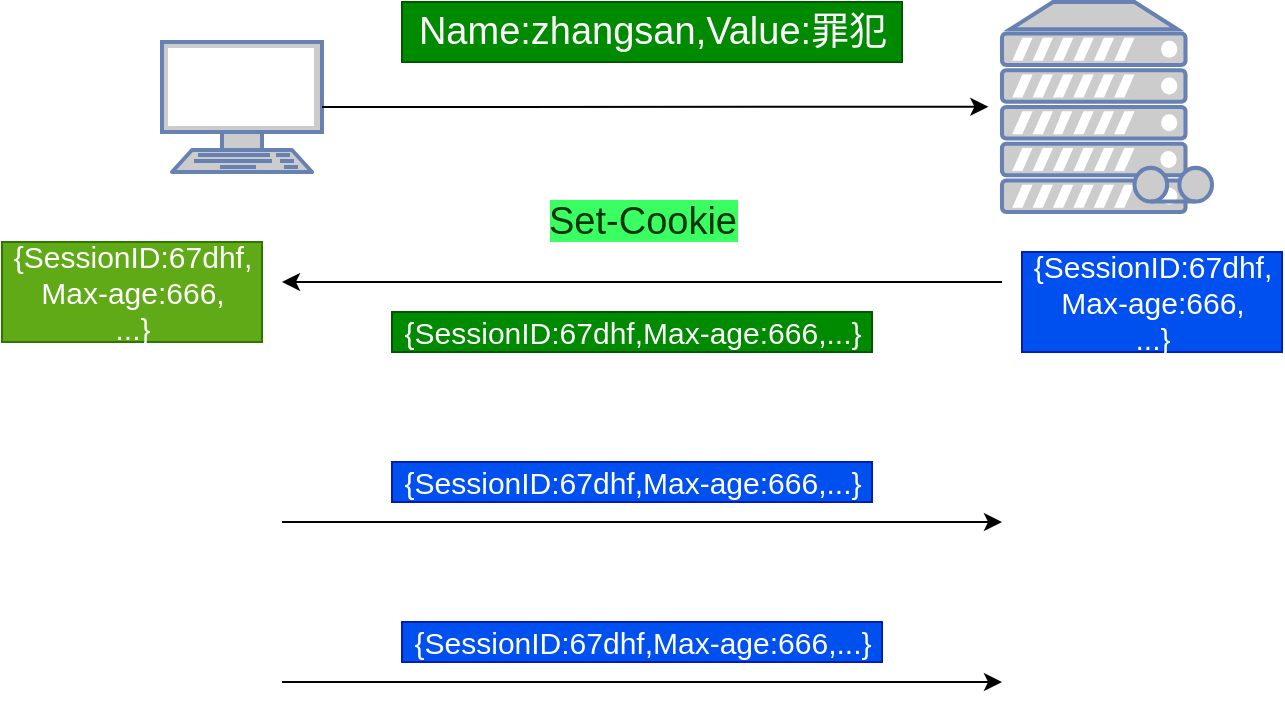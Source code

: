 <mxfile>
    <diagram id="mrjVVPrdTzKCAXpCAsca" name="第 1 页">
        <mxGraphModel dx="710" dy="614" grid="1" gridSize="10" guides="1" tooltips="1" connect="1" arrows="1" fold="1" page="1" pageScale="1" pageWidth="827" pageHeight="1169" math="0" shadow="0">
            <root>
                <mxCell id="0"/>
                <mxCell id="1" parent="0"/>
                <mxCell id="2" value="" style="fontColor=#0066CC;verticalAlign=top;verticalLabelPosition=bottom;labelPosition=center;align=center;html=1;outlineConnect=0;fillColor=#CCCCCC;strokeColor=#6881B3;gradientColor=none;gradientDirection=north;strokeWidth=2;shape=mxgraph.networks.terminal;" parent="1" vertex="1">
                    <mxGeometry x="100" y="120" width="80" height="65" as="geometry"/>
                </mxCell>
                <mxCell id="3" value="" style="fontColor=#0066CC;verticalAlign=top;verticalLabelPosition=bottom;labelPosition=center;align=center;html=1;outlineConnect=0;fillColor=#CCCCCC;strokeColor=#6881B3;gradientColor=none;gradientDirection=north;strokeWidth=2;shape=mxgraph.networks.tape_storage;" parent="1" vertex="1">
                    <mxGeometry x="520" y="100" width="105" height="105" as="geometry"/>
                </mxCell>
                <mxCell id="4" value="" style="endArrow=classic;html=1;exitX=1;exitY=0.5;exitDx=0;exitDy=0;exitPerimeter=0;entryX=-0.065;entryY=0.499;entryDx=0;entryDy=0;entryPerimeter=0;" parent="1" source="2" target="3" edge="1">
                    <mxGeometry width="50" height="50" relative="1" as="geometry">
                        <mxPoint x="340" y="340" as="sourcePoint"/>
                        <mxPoint x="390" y="290" as="targetPoint"/>
                    </mxGeometry>
                </mxCell>
                <mxCell id="6" value="" style="endArrow=classic;html=1;fontSize=19;fontColor=#003300;" parent="1" edge="1">
                    <mxGeometry width="50" height="50" relative="1" as="geometry">
                        <mxPoint x="520" y="240" as="sourcePoint"/>
                        <mxPoint x="160" y="240" as="targetPoint"/>
                    </mxGeometry>
                </mxCell>
                <mxCell id="7" value="&lt;span style=&quot;background-color: rgb(59 , 255 , 98)&quot;&gt;Set-Cookie&lt;/span&gt;" style="text;html=1;align=center;verticalAlign=middle;resizable=0;points=[];autosize=1;strokeColor=none;fillColor=none;fontSize=19;fontColor=#003300;" parent="1" vertex="1">
                    <mxGeometry x="285" y="195" width="110" height="30" as="geometry"/>
                </mxCell>
                <mxCell id="8" value="Name:zhangsan,Value:罪犯" style="text;html=1;align=center;verticalAlign=middle;resizable=0;points=[];autosize=1;strokeColor=#005700;fillColor=#008a00;fontSize=19;fontColor=#ffffff;" parent="1" vertex="1">
                    <mxGeometry x="220" y="100" width="250" height="30" as="geometry"/>
                </mxCell>
                <mxCell id="9" value="" style="endArrow=classic;html=1;fontSize=19;fontColor=#003300;" parent="1" edge="1">
                    <mxGeometry width="50" height="50" relative="1" as="geometry">
                        <mxPoint x="160" y="360" as="sourcePoint"/>
                        <mxPoint x="520" y="360" as="targetPoint"/>
                    </mxGeometry>
                </mxCell>
                <mxCell id="11" value="" style="endArrow=classic;html=1;fontSize=19;fontColor=#003300;" parent="1" edge="1">
                    <mxGeometry width="50" height="50" relative="1" as="geometry">
                        <mxPoint x="160" y="440" as="sourcePoint"/>
                        <mxPoint x="520" y="440" as="targetPoint"/>
                    </mxGeometry>
                </mxCell>
                <mxCell id="13" value="&lt;font style=&quot;font-size: 15px&quot;&gt;{SessionID:67dhf,&lt;br&gt;Max-age:666,&lt;br&gt;...}&lt;/font&gt;" style="text;html=1;align=center;verticalAlign=middle;resizable=0;points=[];autosize=1;strokeColor=#001DBC;fillColor=#0050ef;fontColor=#ffffff;" vertex="1" parent="1">
                    <mxGeometry x="530" y="225" width="130" height="50" as="geometry"/>
                </mxCell>
                <mxCell id="14" value="&lt;font style=&quot;font-size: 15px&quot;&gt;{SessionID:67dhf,Max-age:666,...}&lt;/font&gt;" style="text;html=1;align=center;verticalAlign=middle;resizable=0;points=[];autosize=1;strokeColor=#005700;fillColor=#008a00;fontColor=#ffffff;" vertex="1" parent="1">
                    <mxGeometry x="215" y="255" width="240" height="20" as="geometry"/>
                </mxCell>
                <mxCell id="15" value="&lt;font style=&quot;font-size: 15px&quot;&gt;{SessionID:67dhf,&lt;br&gt;Max-age:666,&lt;br&gt;...}&lt;/font&gt;" style="text;html=1;align=center;verticalAlign=middle;resizable=0;points=[];autosize=1;strokeColor=#2D7600;fillColor=#60a917;fontColor=#ffffff;" vertex="1" parent="1">
                    <mxGeometry x="20" y="220" width="130" height="50" as="geometry"/>
                </mxCell>
                <mxCell id="16" value="&lt;font style=&quot;font-size: 15px&quot;&gt;{SessionID:67dhf,Max-age:666,...}&lt;/font&gt;" style="text;html=1;align=center;verticalAlign=middle;resizable=0;points=[];autosize=1;strokeColor=#001DBC;fillColor=#0050ef;fontColor=#ffffff;" vertex="1" parent="1">
                    <mxGeometry x="215" y="330" width="240" height="20" as="geometry"/>
                </mxCell>
                <mxCell id="17" value="&lt;font style=&quot;font-size: 15px&quot;&gt;{SessionID:67dhf,Max-age:666,...}&lt;/font&gt;" style="text;html=1;align=center;verticalAlign=middle;resizable=0;points=[];autosize=1;strokeColor=#001DBC;fillColor=#0050ef;fontColor=#ffffff;" vertex="1" parent="1">
                    <mxGeometry x="220" y="410" width="240" height="20" as="geometry"/>
                </mxCell>
            </root>
        </mxGraphModel>
    </diagram>
</mxfile>